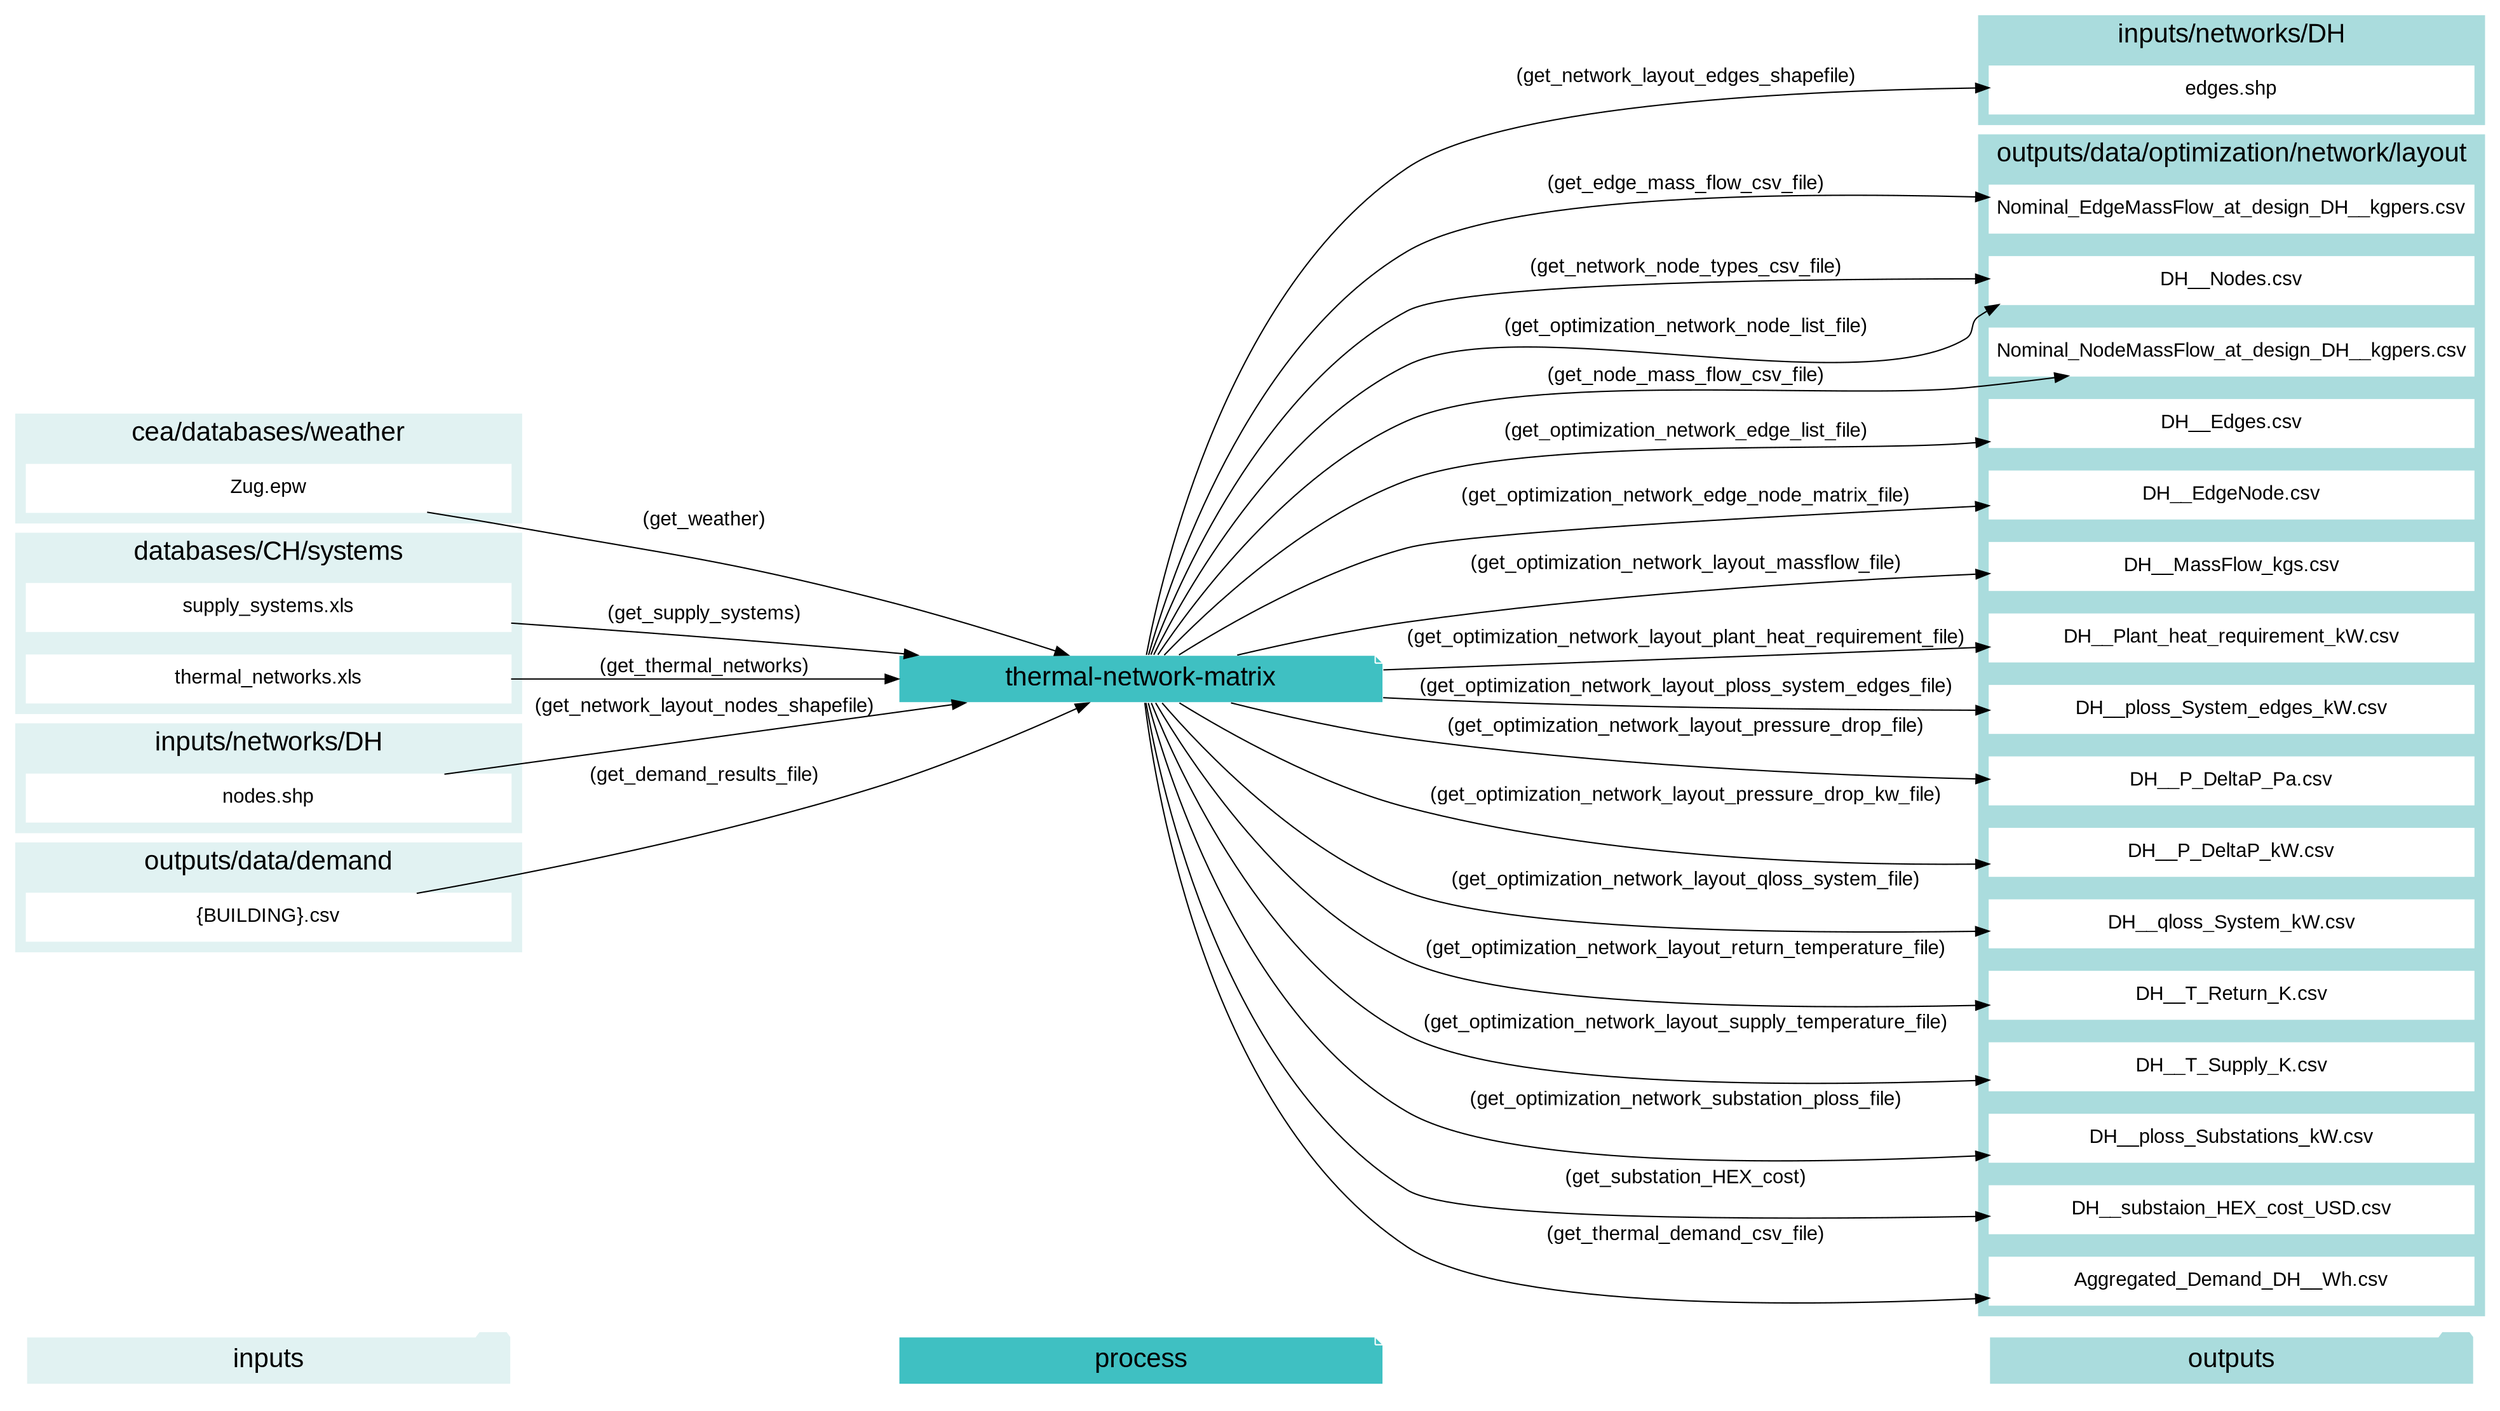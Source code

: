 digraph trace_inputlocator {
    rankdir="LR";
    graph [overlap=false, fontname=arial];
    node [shape=box, style=filled, color=white, fontsize=15, fontname=arial, fixedsize=true, width=5.085];
    edge [fontname=arial, fontsize = 15]
    newrank=true
    subgraph cluster_legend {
    fontsize=25
    style=invis
    "process"[style=filled, fillcolor="#3FC0C2", shape=note, fontsize=20, fontname="arial"]
    "inputs" [style=filled, shape=folder, color=white, fillcolor="#E1F2F2", fontsize=20]
    "outputs"[style=filled, shape=folder, color=white, fillcolor="#aadcdd", fontsize=20]
    "inputs"->"process"[style=invis]
    "process"->"outputs"[style=invis]
    }
    "thermal-network-matrix"[style=filled, color=white, fillcolor="#3FC0C2", shape=note, fontsize=20, fontname=arial];
    subgraph cluster_0_in {
        style = filled;
        color = "#E1F2F2";
        fontsize = 20;
        rank=same;
        label="cea/databases/weather";
        "Zug.epw"
    }
    subgraph cluster_1_in {
        style = filled;
        color = "#E1F2F2";
        fontsize = 20;
        rank=same;
        label="databases/CH/systems";
        "supply_systems.xls"
        "thermal_networks.xls"
    }
    subgraph cluster_2_in {
        style = filled;
        color = "#E1F2F2";
        fontsize = 20;
        rank=same;
        label="inputs/networks/DH";
        "nodes.shp"
    }
    subgraph cluster_2_out {
        style = filled;
        color = "#aadcdd";
        fontsize = 20;
        rank=same;
        label="inputs/networks/DH";
        "edges.shp"
    }
    subgraph cluster_3_in {
        style = filled;
        color = "#E1F2F2";
        fontsize = 20;
        rank=same;
        label="outputs/data/demand";
        "{BUILDING}.csv"
    }
    subgraph cluster_4_out {
        style = filled;
        color = "#aadcdd";
        fontsize = 20;
        rank=same;
        label="outputs/data/optimization/network/layout";
        "Nominal_EdgeMassFlow_at_design_DH__kgpers.csv"
        "DH__Nodes.csv"
        "Nominal_NodeMassFlow_at_design_DH__kgpers.csv"
        "DH__Edges.csv"
        "DH__EdgeNode.csv"
        "DH__MassFlow_kgs.csv"
        "DH__Plant_heat_requirement_kW.csv"
        "DH__ploss_System_edges_kW.csv"
        "DH__P_DeltaP_Pa.csv"
        "DH__P_DeltaP_kW.csv"
        "DH__qloss_System_kW.csv"
        "DH__T_Return_K.csv"
        "DH__T_Supply_K.csv"
        "DH__Nodes.csv"
        "DH__ploss_Substations_kW.csv"
        "DH__substaion_HEX_cost_USD.csv"
        "Aggregated_Demand_DH__Wh.csv"
    }
    "{BUILDING}.csv" -> "thermal-network-matrix"[label="(get_demand_results_file)"]
    "nodes.shp" -> "thermal-network-matrix"[label="(get_network_layout_nodes_shapefile)"]
    "supply_systems.xls" -> "thermal-network-matrix"[label="(get_supply_systems)"]
    "thermal_networks.xls" -> "thermal-network-matrix"[label="(get_thermal_networks)"]
    "Zug.epw" -> "thermal-network-matrix"[label="(get_weather)"]
    "thermal-network-matrix" -> "Nominal_EdgeMassFlow_at_design_DH__kgpers.csv"[label="(get_edge_mass_flow_csv_file)"]
    "thermal-network-matrix" -> "edges.shp"[label="(get_network_layout_edges_shapefile)"]
    "thermal-network-matrix" -> "DH__Nodes.csv"[label="(get_network_node_types_csv_file)"]
    "thermal-network-matrix" -> "Nominal_NodeMassFlow_at_design_DH__kgpers.csv"[label="(get_node_mass_flow_csv_file)"]
    "thermal-network-matrix" -> "DH__Edges.csv"[label="(get_optimization_network_edge_list_file)"]
    "thermal-network-matrix" -> "DH__EdgeNode.csv"[label="(get_optimization_network_edge_node_matrix_file)"]
    "thermal-network-matrix" -> "DH__MassFlow_kgs.csv"[label="(get_optimization_network_layout_massflow_file)"]
    "thermal-network-matrix" -> "DH__Plant_heat_requirement_kW.csv"[label="(get_optimization_network_layout_plant_heat_requirement_file)"]
    "thermal-network-matrix" -> "DH__ploss_System_edges_kW.csv"[label="(get_optimization_network_layout_ploss_system_edges_file)"]
    "thermal-network-matrix" -> "DH__P_DeltaP_Pa.csv"[label="(get_optimization_network_layout_pressure_drop_file)"]
    "thermal-network-matrix" -> "DH__P_DeltaP_kW.csv"[label="(get_optimization_network_layout_pressure_drop_kw_file)"]
    "thermal-network-matrix" -> "DH__qloss_System_kW.csv"[label="(get_optimization_network_layout_qloss_system_file)"]
    "thermal-network-matrix" -> "DH__T_Return_K.csv"[label="(get_optimization_network_layout_return_temperature_file)"]
    "thermal-network-matrix" -> "DH__T_Supply_K.csv"[label="(get_optimization_network_layout_supply_temperature_file)"]
    "thermal-network-matrix" -> "DH__Nodes.csv"[label="(get_optimization_network_node_list_file)"]
    "thermal-network-matrix" -> "DH__ploss_Substations_kW.csv"[label="(get_optimization_network_substation_ploss_file)"]
    "thermal-network-matrix" -> "DH__substaion_HEX_cost_USD.csv"[label="(get_substation_HEX_cost)"]
    "thermal-network-matrix" -> "Aggregated_Demand_DH__Wh.csv"[label="(get_thermal_demand_csv_file)"]
}